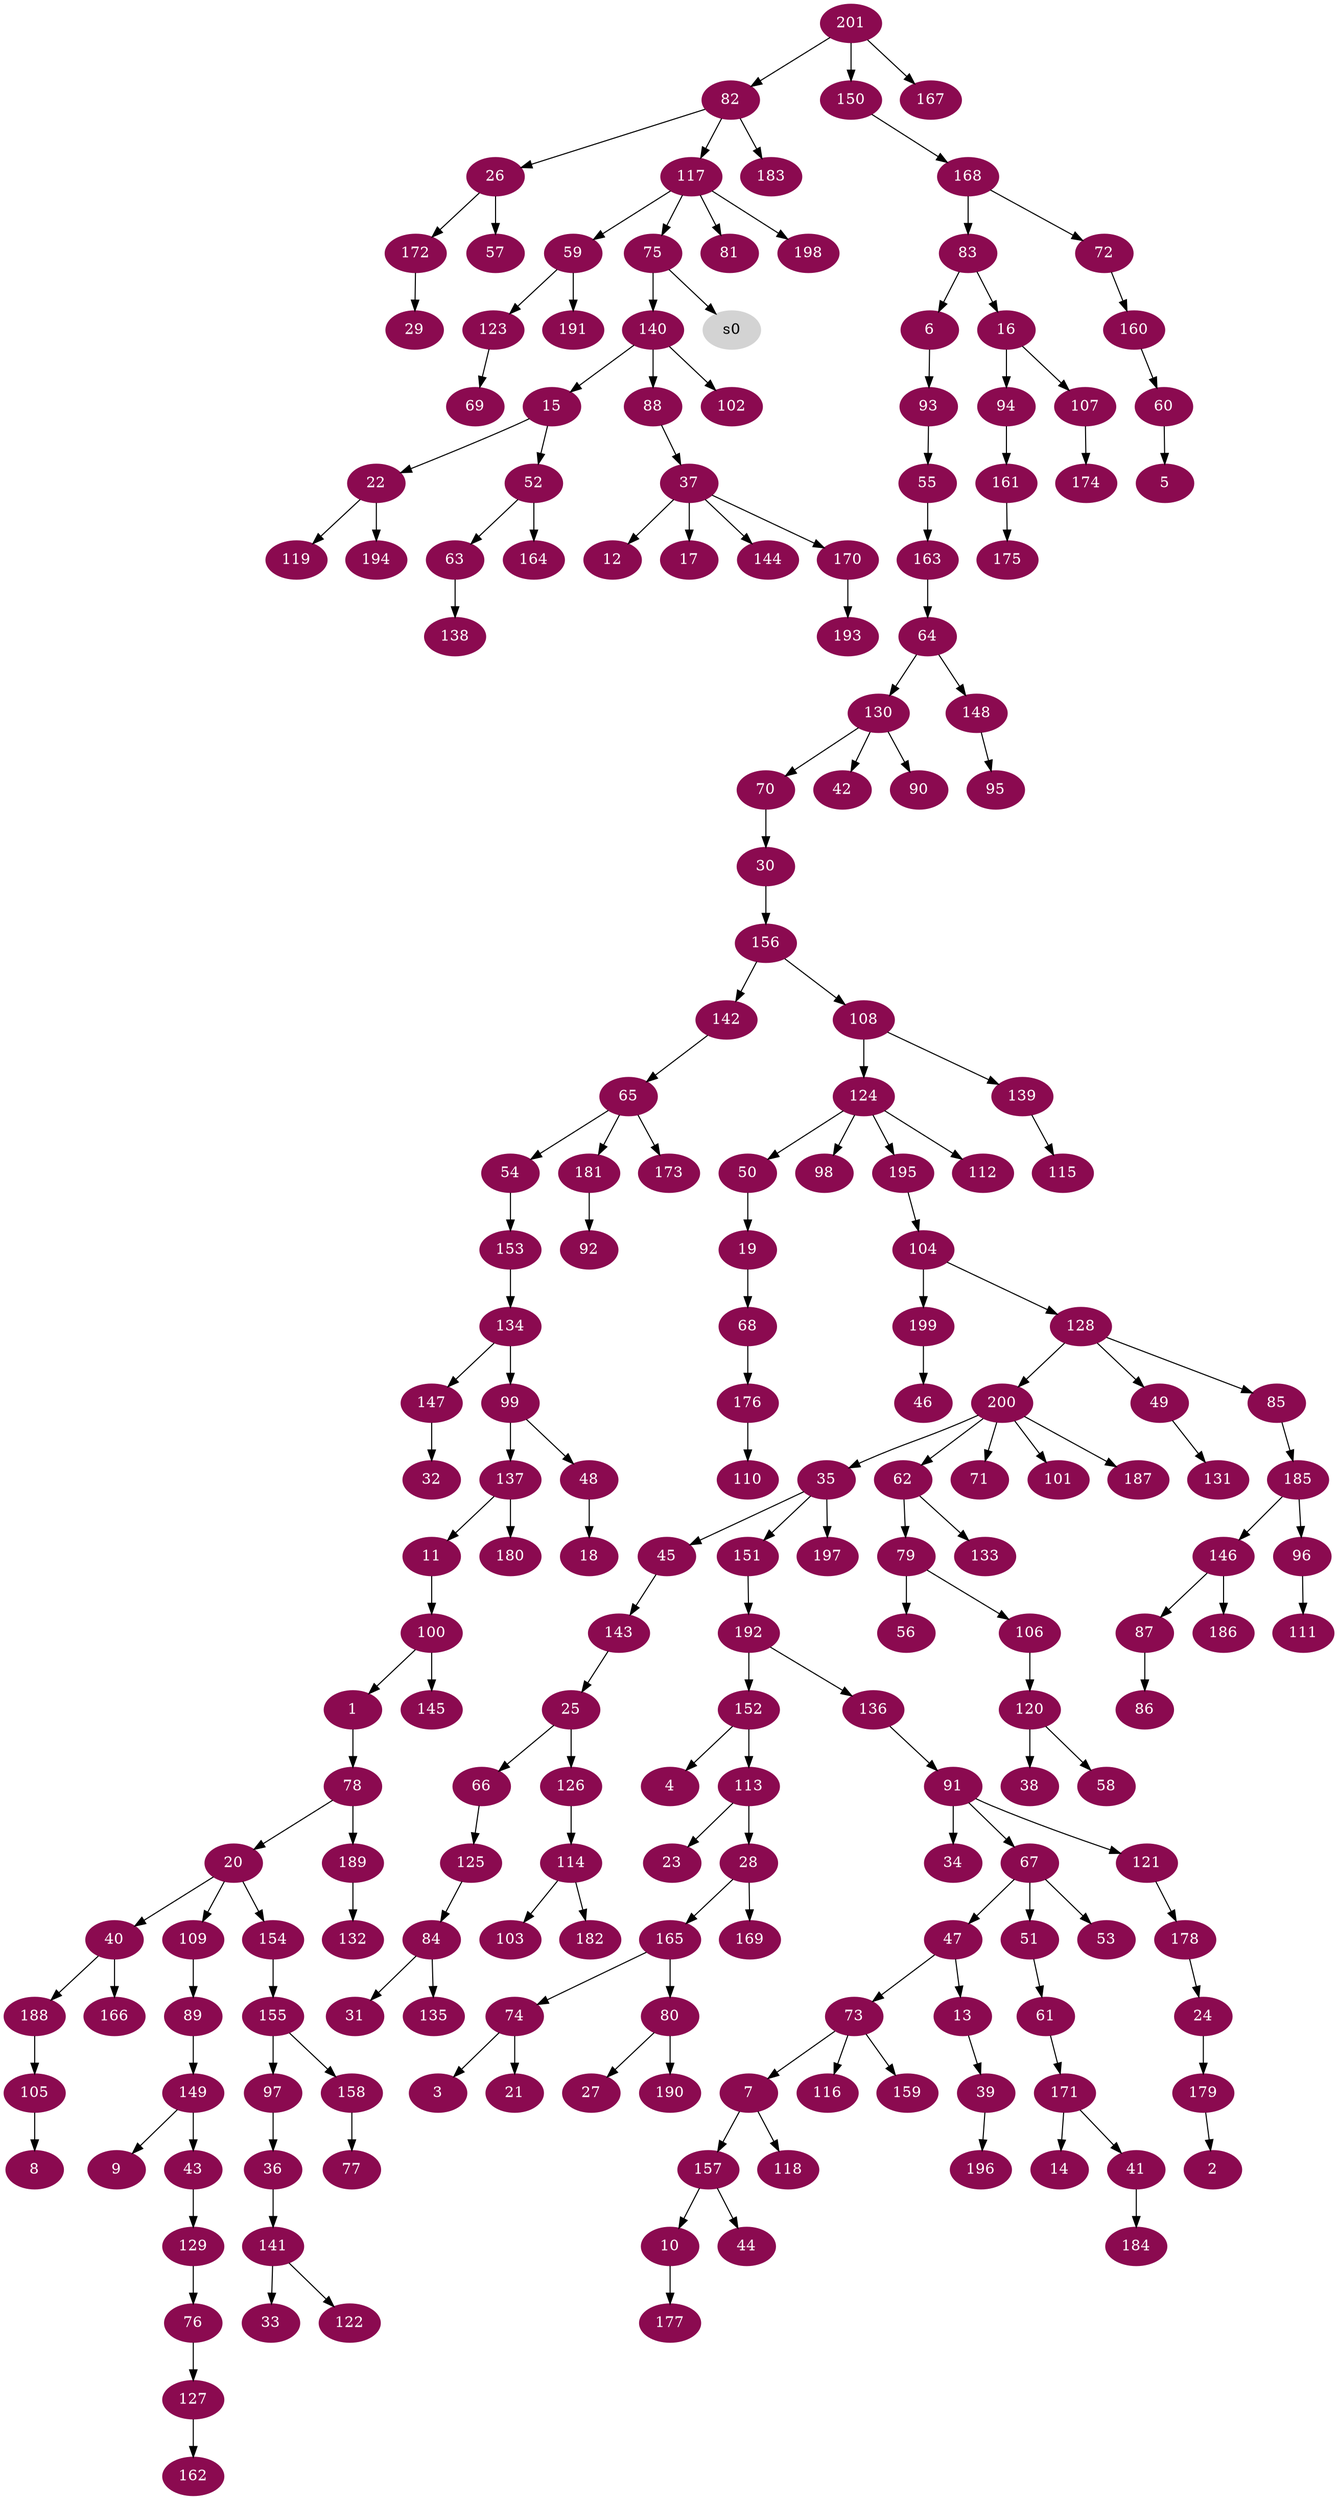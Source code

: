 digraph G {
node [color=deeppink4, style=filled, fontcolor=white];
100 -> 1;
179 -> 2;
74 -> 3;
152 -> 4;
60 -> 5;
83 -> 6;
73 -> 7;
105 -> 8;
149 -> 9;
157 -> 10;
137 -> 11;
37 -> 12;
47 -> 13;
171 -> 14;
140 -> 15;
83 -> 16;
37 -> 17;
48 -> 18;
50 -> 19;
78 -> 20;
74 -> 21;
15 -> 22;
113 -> 23;
178 -> 24;
143 -> 25;
82 -> 26;
80 -> 27;
113 -> 28;
172 -> 29;
70 -> 30;
84 -> 31;
147 -> 32;
141 -> 33;
91 -> 34;
200 -> 35;
97 -> 36;
88 -> 37;
120 -> 38;
13 -> 39;
20 -> 40;
171 -> 41;
130 -> 42;
149 -> 43;
157 -> 44;
35 -> 45;
199 -> 46;
67 -> 47;
99 -> 48;
128 -> 49;
124 -> 50;
67 -> 51;
15 -> 52;
67 -> 53;
65 -> 54;
93 -> 55;
79 -> 56;
26 -> 57;
120 -> 58;
117 -> 59;
160 -> 60;
51 -> 61;
200 -> 62;
52 -> 63;
163 -> 64;
142 -> 65;
25 -> 66;
91 -> 67;
19 -> 68;
123 -> 69;
130 -> 70;
200 -> 71;
168 -> 72;
47 -> 73;
165 -> 74;
117 -> 75;
129 -> 76;
158 -> 77;
1 -> 78;
62 -> 79;
165 -> 80;
117 -> 81;
201 -> 82;
168 -> 83;
125 -> 84;
128 -> 85;
87 -> 86;
146 -> 87;
140 -> 88;
109 -> 89;
130 -> 90;
136 -> 91;
181 -> 92;
6 -> 93;
16 -> 94;
148 -> 95;
185 -> 96;
155 -> 97;
124 -> 98;
134 -> 99;
11 -> 100;
200 -> 101;
140 -> 102;
114 -> 103;
195 -> 104;
188 -> 105;
79 -> 106;
16 -> 107;
156 -> 108;
20 -> 109;
176 -> 110;
96 -> 111;
124 -> 112;
152 -> 113;
126 -> 114;
139 -> 115;
73 -> 116;
82 -> 117;
7 -> 118;
22 -> 119;
106 -> 120;
91 -> 121;
141 -> 122;
59 -> 123;
108 -> 124;
66 -> 125;
25 -> 126;
76 -> 127;
104 -> 128;
43 -> 129;
64 -> 130;
49 -> 131;
189 -> 132;
62 -> 133;
153 -> 134;
84 -> 135;
192 -> 136;
99 -> 137;
63 -> 138;
108 -> 139;
75 -> 140;
36 -> 141;
156 -> 142;
45 -> 143;
37 -> 144;
100 -> 145;
185 -> 146;
134 -> 147;
64 -> 148;
89 -> 149;
201 -> 150;
35 -> 151;
192 -> 152;
54 -> 153;
20 -> 154;
154 -> 155;
30 -> 156;
7 -> 157;
155 -> 158;
73 -> 159;
72 -> 160;
94 -> 161;
127 -> 162;
55 -> 163;
52 -> 164;
28 -> 165;
40 -> 166;
201 -> 167;
150 -> 168;
28 -> 169;
37 -> 170;
61 -> 171;
26 -> 172;
65 -> 173;
107 -> 174;
161 -> 175;
68 -> 176;
10 -> 177;
121 -> 178;
24 -> 179;
137 -> 180;
65 -> 181;
114 -> 182;
82 -> 183;
41 -> 184;
85 -> 185;
146 -> 186;
200 -> 187;
40 -> 188;
78 -> 189;
80 -> 190;
59 -> 191;
151 -> 192;
170 -> 193;
22 -> 194;
124 -> 195;
39 -> 196;
35 -> 197;
117 -> 198;
104 -> 199;
128 -> 200;
node [color=lightgrey, style=filled, fontcolor=black];
75 -> s0;
}
